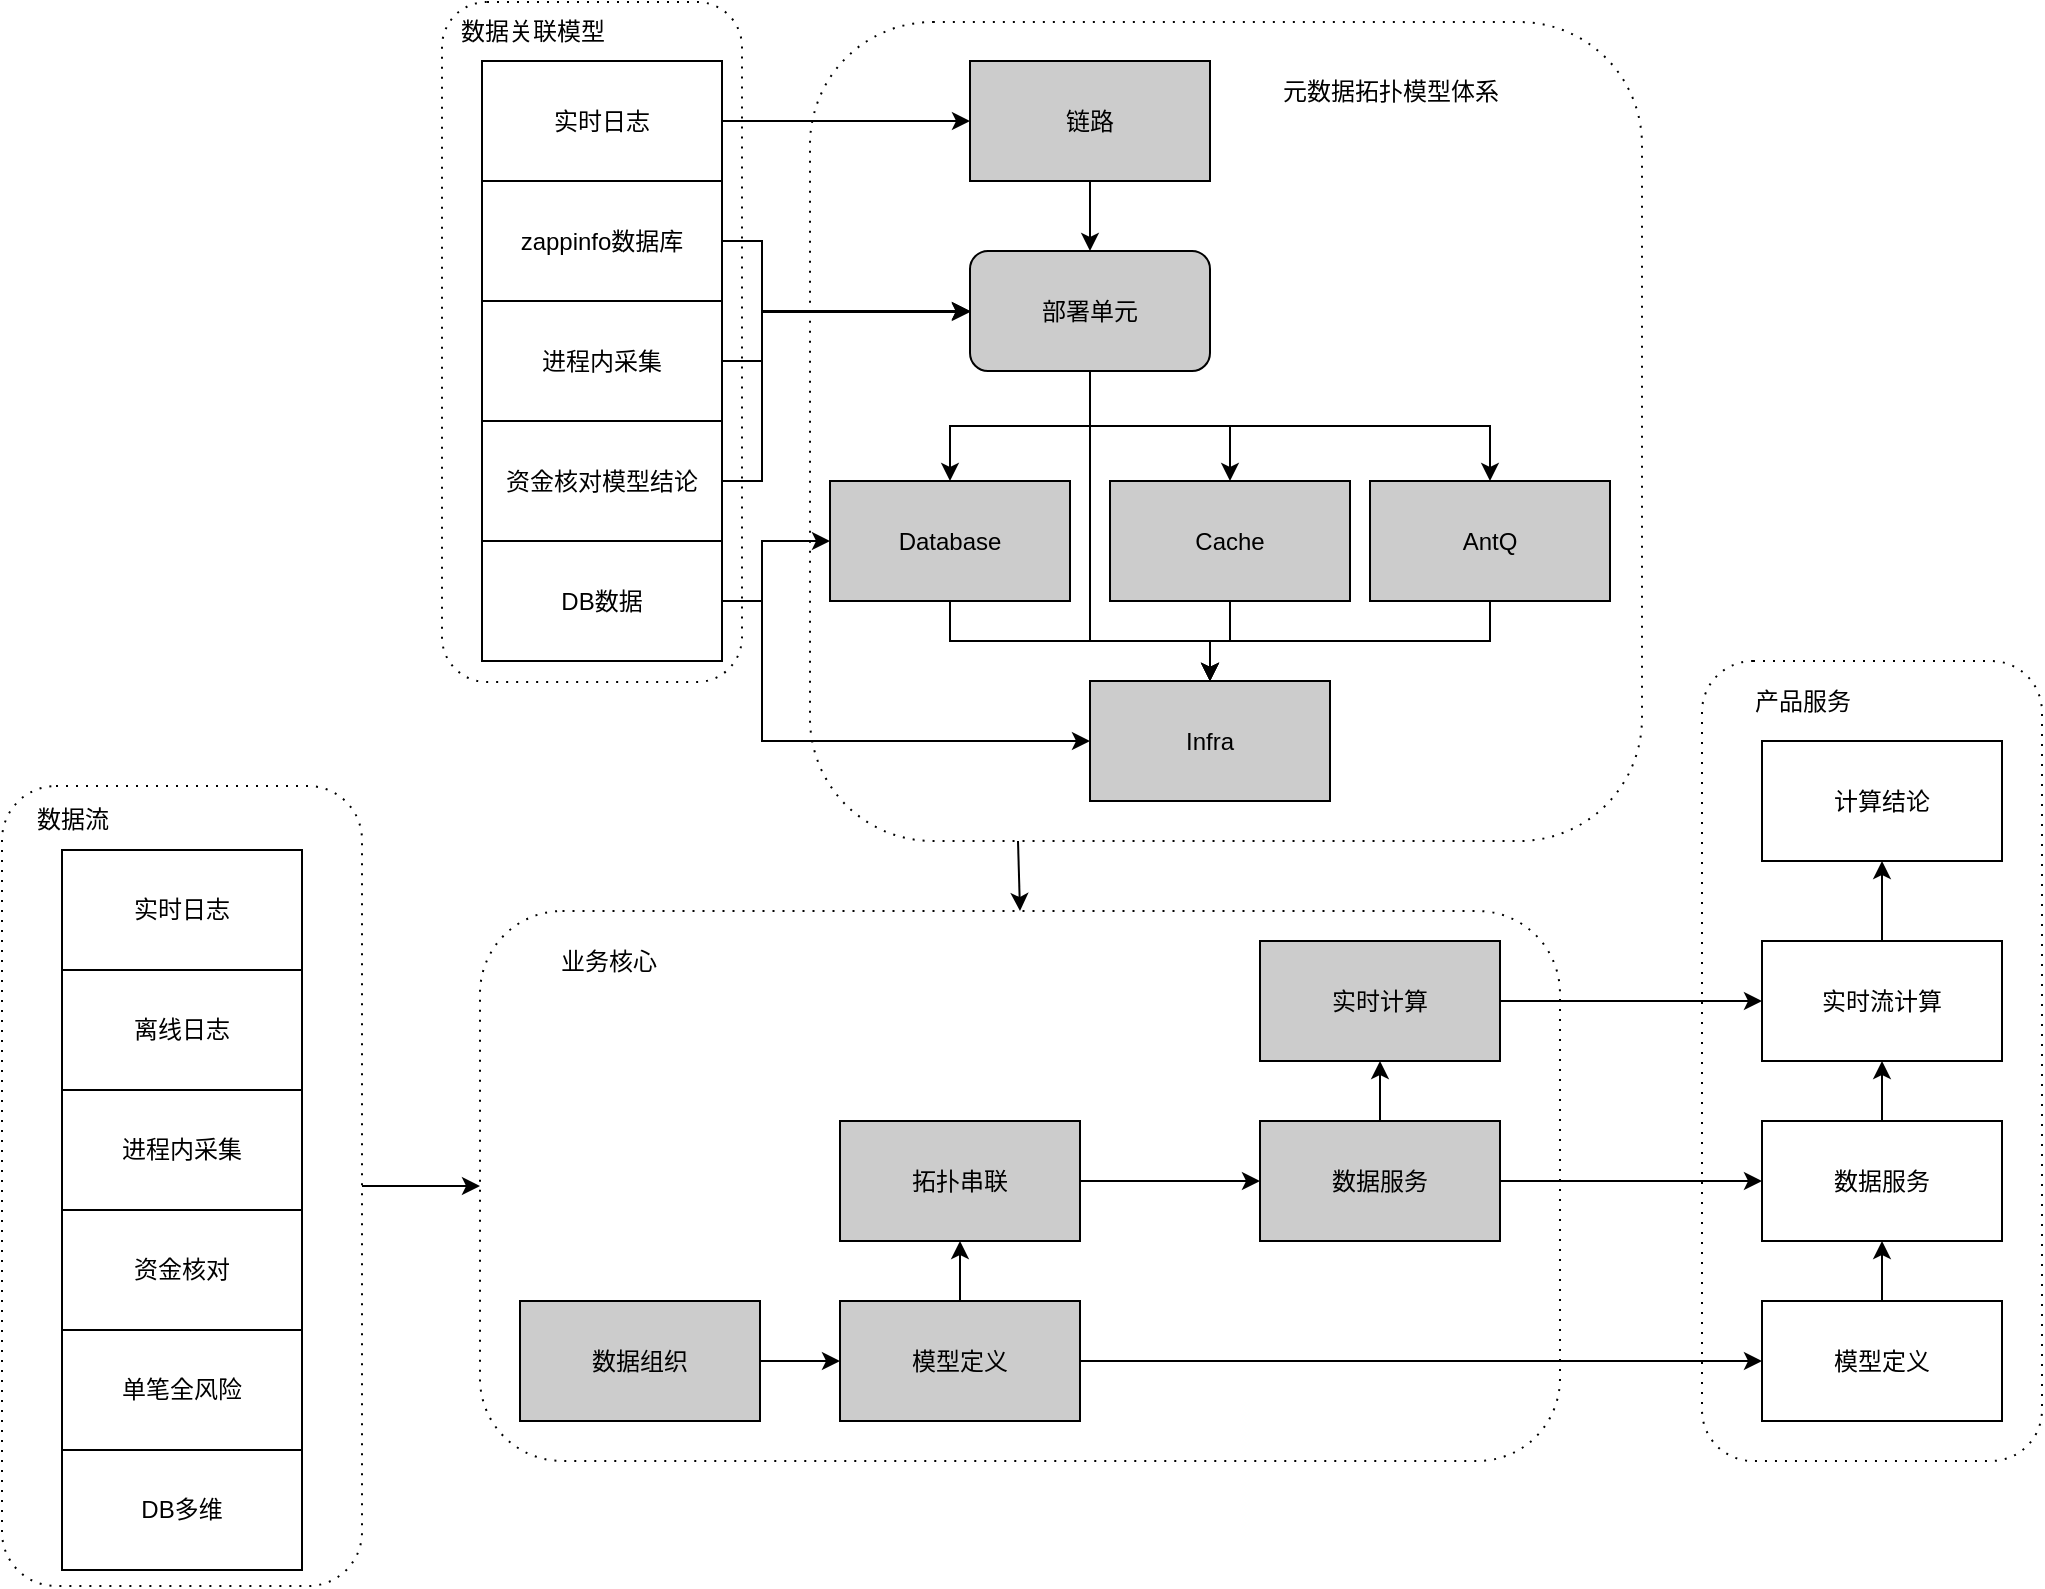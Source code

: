<mxfile version="14.5.1" type="github">
  <diagram id="4Ju_CABuPUIWSEjYzrBO" name="Page-1">
    <mxGraphModel dx="1426" dy="738" grid="1" gridSize="10" guides="1" tooltips="1" connect="1" arrows="1" fold="1" page="1" pageScale="1" pageWidth="827" pageHeight="1169" math="0" shadow="0">
      <root>
        <mxCell id="0" />
        <mxCell id="1" parent="0" />
        <mxCell id="dGtokaY4pilsKHvq2wna-14" value="" style="shape=ext;rounded=1;html=1;whiteSpace=wrap;dashed=1;dashPattern=1 4;" vertex="1" parent="1">
          <mxGeometry x="230" y="140" width="150" height="340" as="geometry" />
        </mxCell>
        <mxCell id="wZgGYjiPoPZgX4dvLE2r-19" value="" style="shape=ext;rounded=1;html=1;whiteSpace=wrap;dashed=1;dashPattern=1 4;" parent="1" vertex="1">
          <mxGeometry x="860" y="469.5" width="170" height="400" as="geometry" />
        </mxCell>
        <mxCell id="wZgGYjiPoPZgX4dvLE2r-18" value="" style="shape=ext;rounded=1;html=1;whiteSpace=wrap;dashed=1;dashPattern=1 4;" parent="1" vertex="1">
          <mxGeometry x="249" y="594.5" width="540" height="275" as="geometry" />
        </mxCell>
        <mxCell id="wZgGYjiPoPZgX4dvLE2r-23" style="edgeStyle=orthogonalEdgeStyle;rounded=0;orthogonalLoop=1;jettySize=auto;html=1;exitX=1;exitY=0.5;exitDx=0;exitDy=0;entryX=0;entryY=0.5;entryDx=0;entryDy=0;" parent="1" source="wZgGYjiPoPZgX4dvLE2r-17" target="wZgGYjiPoPZgX4dvLE2r-18" edge="1">
          <mxGeometry relative="1" as="geometry" />
        </mxCell>
        <mxCell id="wZgGYjiPoPZgX4dvLE2r-17" value="" style="shape=ext;rounded=1;html=1;whiteSpace=wrap;dashed=1;dashPattern=1 4;" parent="1" vertex="1">
          <mxGeometry x="10" y="532" width="180" height="400" as="geometry" />
        </mxCell>
        <mxCell id="wZgGYjiPoPZgX4dvLE2r-24" style="rounded=0;orthogonalLoop=1;jettySize=auto;html=1;exitX=0.25;exitY=1;exitDx=0;exitDy=0;entryX=0.5;entryY=0;entryDx=0;entryDy=0;" parent="1" source="O32i_MgARscnzORiwziN-19" target="wZgGYjiPoPZgX4dvLE2r-18" edge="1">
          <mxGeometry relative="1" as="geometry">
            <mxPoint x="564" y="569.5" as="targetPoint" />
            <mxPoint x="468" y="559" as="sourcePoint" />
          </mxGeometry>
        </mxCell>
        <mxCell id="O32i_MgARscnzORiwziN-19" value="" style="shape=ext;rounded=1;html=1;whiteSpace=wrap;dashed=1;dashPattern=1 4;" parent="1" vertex="1">
          <mxGeometry x="414" y="150" width="416" height="409.5" as="geometry" />
        </mxCell>
        <mxCell id="O32i_MgARscnzORiwziN-63" style="edgeStyle=none;rounded=0;orthogonalLoop=1;jettySize=auto;html=1;exitX=0.5;exitY=0;exitDx=0;exitDy=0;entryX=0.5;entryY=1;entryDx=0;entryDy=0;fillColor=#CCCCCC;" parent="1" source="O32i_MgARscnzORiwziN-7" target="O32i_MgARscnzORiwziN-18" edge="1">
          <mxGeometry relative="1" as="geometry">
            <mxPoint x="489" y="769.5" as="sourcePoint" />
          </mxGeometry>
        </mxCell>
        <mxCell id="wZgGYjiPoPZgX4dvLE2r-9" value="" style="edgeStyle=orthogonalEdgeStyle;rounded=0;orthogonalLoop=1;jettySize=auto;html=1;" parent="1" source="O32i_MgARscnzORiwziN-7" target="wZgGYjiPoPZgX4dvLE2r-8" edge="1">
          <mxGeometry relative="1" as="geometry" />
        </mxCell>
        <mxCell id="O32i_MgARscnzORiwziN-7" value="模型定义" style="rounded=0;whiteSpace=wrap;html=1;fillColor=#CCCCCC;" parent="1" vertex="1">
          <mxGeometry x="429" y="789.5" width="120" height="60" as="geometry" />
        </mxCell>
        <mxCell id="O32i_MgARscnzORiwziN-49" style="rounded=0;orthogonalLoop=1;jettySize=auto;html=1;exitX=0.5;exitY=1;exitDx=0;exitDy=0;fillColor=#CCCCCC;entryX=0.5;entryY=0;entryDx=0;entryDy=0;edgeStyle=orthogonalEdgeStyle;" parent="1" source="O32i_MgARscnzORiwziN-8" target="O32i_MgARscnzORiwziN-16" edge="1">
          <mxGeometry relative="1" as="geometry" />
        </mxCell>
        <mxCell id="O32i_MgARscnzORiwziN-8" value="链路" style="rounded=0;whiteSpace=wrap;html=1;fillColor=#CCCCCC;" parent="1" vertex="1">
          <mxGeometry x="494" y="169.5" width="120" height="60" as="geometry" />
        </mxCell>
        <mxCell id="O32i_MgARscnzORiwziN-9" value="离线日志" style="rounded=0;whiteSpace=wrap;html=1;fillColor=none;" parent="1" vertex="1">
          <mxGeometry x="40" y="624" width="120" height="60" as="geometry" />
        </mxCell>
        <mxCell id="O32i_MgARscnzORiwziN-10" value="资金核对" style="rounded=0;whiteSpace=wrap;html=1;fillColor=none;" parent="1" vertex="1">
          <mxGeometry x="40" y="744" width="120" height="60" as="geometry" />
        </mxCell>
        <mxCell id="O32i_MgARscnzORiwziN-11" value="单笔全风险" style="rounded=0;whiteSpace=wrap;html=1;fillColor=none;" parent="1" vertex="1">
          <mxGeometry x="40" y="804" width="120" height="60" as="geometry" />
        </mxCell>
        <mxCell id="O32i_MgARscnzORiwziN-59" style="rounded=0;orthogonalLoop=1;jettySize=auto;html=1;exitX=0.5;exitY=1;exitDx=0;exitDy=0;entryX=0.5;entryY=0;entryDx=0;entryDy=0;fillColor=#CCCCCC;edgeStyle=orthogonalEdgeStyle;" parent="1" source="O32i_MgARscnzORiwziN-12" target="O32i_MgARscnzORiwziN-15" edge="1">
          <mxGeometry relative="1" as="geometry" />
        </mxCell>
        <mxCell id="O32i_MgARscnzORiwziN-12" value="Database" style="rounded=0;whiteSpace=wrap;html=1;fillColor=#CCCCCC;" parent="1" vertex="1">
          <mxGeometry x="424" y="379.5" width="120" height="60" as="geometry" />
        </mxCell>
        <mxCell id="O32i_MgARscnzORiwziN-60" style="rounded=0;orthogonalLoop=1;jettySize=auto;html=1;exitX=0.5;exitY=1;exitDx=0;exitDy=0;entryX=0.5;entryY=0;entryDx=0;entryDy=0;fillColor=#CCCCCC;edgeStyle=orthogonalEdgeStyle;" parent="1" source="O32i_MgARscnzORiwziN-13" target="O32i_MgARscnzORiwziN-15" edge="1">
          <mxGeometry relative="1" as="geometry" />
        </mxCell>
        <mxCell id="O32i_MgARscnzORiwziN-13" value="Cache" style="rounded=0;whiteSpace=wrap;html=1;fillColor=#CCCCCC;" parent="1" vertex="1">
          <mxGeometry x="564" y="379.5" width="120" height="60" as="geometry" />
        </mxCell>
        <mxCell id="O32i_MgARscnzORiwziN-61" style="rounded=0;orthogonalLoop=1;jettySize=auto;html=1;exitX=0.5;exitY=1;exitDx=0;exitDy=0;entryX=0.5;entryY=0;entryDx=0;entryDy=0;fillColor=#CCCCCC;edgeStyle=orthogonalEdgeStyle;" parent="1" source="O32i_MgARscnzORiwziN-14" target="O32i_MgARscnzORiwziN-15" edge="1">
          <mxGeometry relative="1" as="geometry" />
        </mxCell>
        <mxCell id="O32i_MgARscnzORiwziN-14" value="AntQ" style="rounded=0;whiteSpace=wrap;html=1;fillColor=#CCCCCC;" parent="1" vertex="1">
          <mxGeometry x="694" y="379.5" width="120" height="60" as="geometry" />
        </mxCell>
        <mxCell id="O32i_MgARscnzORiwziN-15" value="Infra" style="rounded=0;whiteSpace=wrap;html=1;fillColor=#CCCCCC;" parent="1" vertex="1">
          <mxGeometry x="554" y="479.5" width="120" height="60" as="geometry" />
        </mxCell>
        <mxCell id="O32i_MgARscnzORiwziN-55" style="rounded=0;orthogonalLoop=1;jettySize=auto;html=1;exitX=0.5;exitY=1;exitDx=0;exitDy=0;entryX=0.5;entryY=0;entryDx=0;entryDy=0;edgeStyle=orthogonalEdgeStyle;" parent="1" source="O32i_MgARscnzORiwziN-16" target="O32i_MgARscnzORiwziN-12" edge="1">
          <mxGeometry relative="1" as="geometry" />
        </mxCell>
        <mxCell id="O32i_MgARscnzORiwziN-58" style="rounded=0;orthogonalLoop=1;jettySize=auto;html=1;exitX=0.5;exitY=1;exitDx=0;exitDy=0;entryX=0.5;entryY=0;entryDx=0;entryDy=0;edgeStyle=orthogonalEdgeStyle;" parent="1" source="O32i_MgARscnzORiwziN-16" target="O32i_MgARscnzORiwziN-15" edge="1">
          <mxGeometry relative="1" as="geometry">
            <Array as="points">
              <mxPoint x="554" y="459.5" />
              <mxPoint x="614" y="459.5" />
            </Array>
          </mxGeometry>
        </mxCell>
        <mxCell id="O32i_MgARscnzORiwziN-135" style="edgeStyle=orthogonalEdgeStyle;rounded=0;orthogonalLoop=1;jettySize=auto;html=1;exitX=0.5;exitY=1;exitDx=0;exitDy=0;entryX=0.5;entryY=0;entryDx=0;entryDy=0;fillColor=#E6E6E6;" parent="1" source="O32i_MgARscnzORiwziN-16" target="O32i_MgARscnzORiwziN-14" edge="1">
          <mxGeometry relative="1" as="geometry" />
        </mxCell>
        <mxCell id="O32i_MgARscnzORiwziN-136" style="edgeStyle=orthogonalEdgeStyle;rounded=0;orthogonalLoop=1;jettySize=auto;html=1;exitX=0.5;exitY=1;exitDx=0;exitDy=0;entryX=0.5;entryY=0;entryDx=0;entryDy=0;fillColor=#E6E6E6;" parent="1" source="O32i_MgARscnzORiwziN-16" target="O32i_MgARscnzORiwziN-13" edge="1">
          <mxGeometry relative="1" as="geometry" />
        </mxCell>
        <mxCell id="O32i_MgARscnzORiwziN-16" value="部署单元" style="rounded=1;whiteSpace=wrap;html=1;fillColor=#CCCCCC;" parent="1" vertex="1">
          <mxGeometry x="494" y="264.5" width="120" height="60" as="geometry" />
        </mxCell>
        <mxCell id="O32i_MgARscnzORiwziN-62" style="edgeStyle=none;rounded=0;orthogonalLoop=1;jettySize=auto;html=1;exitX=1;exitY=0.5;exitDx=0;exitDy=0;fillColor=#CCCCCC;" parent="1" source="O32i_MgARscnzORiwziN-17" target="O32i_MgARscnzORiwziN-7" edge="1">
          <mxGeometry relative="1" as="geometry" />
        </mxCell>
        <mxCell id="O32i_MgARscnzORiwziN-17" value="数据组织" style="rounded=0;whiteSpace=wrap;html=1;fillColor=#CCCCCC;" parent="1" vertex="1">
          <mxGeometry x="269" y="789.5" width="120" height="60" as="geometry" />
        </mxCell>
        <mxCell id="O32i_MgARscnzORiwziN-64" style="edgeStyle=none;rounded=0;orthogonalLoop=1;jettySize=auto;html=1;exitX=1;exitY=0.5;exitDx=0;exitDy=0;entryX=0;entryY=0.5;entryDx=0;entryDy=0;fillColor=#CCCCCC;" parent="1" source="O32i_MgARscnzORiwziN-18" target="O32i_MgARscnzORiwziN-20" edge="1">
          <mxGeometry relative="1" as="geometry" />
        </mxCell>
        <mxCell id="O32i_MgARscnzORiwziN-18" value="拓扑串联" style="rounded=0;whiteSpace=wrap;html=1;fillColor=#CCCCCC;" parent="1" vertex="1">
          <mxGeometry x="429" y="699.5" width="120" height="60" as="geometry" />
        </mxCell>
        <mxCell id="wZgGYjiPoPZgX4dvLE2r-4" value="" style="edgeStyle=orthogonalEdgeStyle;rounded=0;orthogonalLoop=1;jettySize=auto;html=1;" parent="1" source="O32i_MgARscnzORiwziN-20" target="wZgGYjiPoPZgX4dvLE2r-3" edge="1">
          <mxGeometry relative="1" as="geometry" />
        </mxCell>
        <mxCell id="wZgGYjiPoPZgX4dvLE2r-7" value="" style="edgeStyle=orthogonalEdgeStyle;rounded=0;orthogonalLoop=1;jettySize=auto;html=1;" parent="1" source="O32i_MgARscnzORiwziN-20" target="wZgGYjiPoPZgX4dvLE2r-6" edge="1">
          <mxGeometry relative="1" as="geometry" />
        </mxCell>
        <mxCell id="O32i_MgARscnzORiwziN-20" value="数据服务" style="rounded=0;whiteSpace=wrap;html=1;fillColor=#CCCCCC;" parent="1" vertex="1">
          <mxGeometry x="639" y="699.5" width="120" height="60" as="geometry" />
        </mxCell>
        <mxCell id="O32i_MgARscnzORiwziN-120" value="元数据拓扑模型体系" style="text;html=1;align=center;verticalAlign=middle;resizable=0;points=[];autosize=1;" parent="1" vertex="1">
          <mxGeometry x="644" y="175" width="120" height="20" as="geometry" />
        </mxCell>
        <mxCell id="O32i_MgARscnzORiwziN-131" value="进程内采集" style="rounded=1;whiteSpace=wrap;html=1;fillColor=none;arcSize=0;" parent="1" vertex="1">
          <mxGeometry x="40" y="684" width="120" height="60" as="geometry" />
        </mxCell>
        <mxCell id="O32i_MgARscnzORiwziN-133" value="DB多维" style="rounded=1;whiteSpace=wrap;html=1;fillColor=none;arcSize=0;" parent="1" vertex="1">
          <mxGeometry x="40" y="864" width="120" height="60" as="geometry" />
        </mxCell>
        <mxCell id="wZgGYjiPoPZgX4dvLE2r-11" value="" style="edgeStyle=orthogonalEdgeStyle;rounded=0;orthogonalLoop=1;jettySize=auto;html=1;" parent="1" source="wZgGYjiPoPZgX4dvLE2r-3" target="wZgGYjiPoPZgX4dvLE2r-10" edge="1">
          <mxGeometry relative="1" as="geometry" />
        </mxCell>
        <mxCell id="wZgGYjiPoPZgX4dvLE2r-3" value="实时计算" style="rounded=0;whiteSpace=wrap;html=1;fillColor=#CCCCCC;" parent="1" vertex="1">
          <mxGeometry x="639" y="609.5" width="120" height="60" as="geometry" />
        </mxCell>
        <mxCell id="wZgGYjiPoPZgX4dvLE2r-5" value="实时日志" style="rounded=0;whiteSpace=wrap;html=1;fillColor=none;" parent="1" vertex="1">
          <mxGeometry x="40" y="564" width="120" height="60" as="geometry" />
        </mxCell>
        <mxCell id="wZgGYjiPoPZgX4dvLE2r-14" value="" style="edgeStyle=orthogonalEdgeStyle;rounded=0;orthogonalLoop=1;jettySize=auto;html=1;" parent="1" source="wZgGYjiPoPZgX4dvLE2r-6" target="wZgGYjiPoPZgX4dvLE2r-10" edge="1">
          <mxGeometry relative="1" as="geometry" />
        </mxCell>
        <mxCell id="wZgGYjiPoPZgX4dvLE2r-6" value="数据服务" style="rounded=0;whiteSpace=wrap;html=1;fillColor=none;" parent="1" vertex="1">
          <mxGeometry x="890" y="699.5" width="120" height="60" as="geometry" />
        </mxCell>
        <mxCell id="wZgGYjiPoPZgX4dvLE2r-16" style="edgeStyle=orthogonalEdgeStyle;rounded=0;orthogonalLoop=1;jettySize=auto;html=1;exitX=0.5;exitY=0;exitDx=0;exitDy=0;entryX=0.5;entryY=1;entryDx=0;entryDy=0;" parent="1" source="wZgGYjiPoPZgX4dvLE2r-8" target="wZgGYjiPoPZgX4dvLE2r-6" edge="1">
          <mxGeometry relative="1" as="geometry" />
        </mxCell>
        <mxCell id="wZgGYjiPoPZgX4dvLE2r-8" value="模型定义" style="rounded=0;whiteSpace=wrap;html=1;fillColor=none;" parent="1" vertex="1">
          <mxGeometry x="890" y="789.5" width="120" height="60" as="geometry" />
        </mxCell>
        <mxCell id="wZgGYjiPoPZgX4dvLE2r-13" value="" style="edgeStyle=orthogonalEdgeStyle;rounded=0;orthogonalLoop=1;jettySize=auto;html=1;" parent="1" source="wZgGYjiPoPZgX4dvLE2r-10" target="wZgGYjiPoPZgX4dvLE2r-12" edge="1">
          <mxGeometry relative="1" as="geometry" />
        </mxCell>
        <mxCell id="wZgGYjiPoPZgX4dvLE2r-10" value="实时流计算" style="rounded=0;whiteSpace=wrap;html=1;fillColor=none;" parent="1" vertex="1">
          <mxGeometry x="890" y="609.5" width="120" height="60" as="geometry" />
        </mxCell>
        <mxCell id="wZgGYjiPoPZgX4dvLE2r-12" value="计算结论" style="rounded=0;whiteSpace=wrap;html=1;fillColor=none;" parent="1" vertex="1">
          <mxGeometry x="890" y="509.5" width="120" height="60" as="geometry" />
        </mxCell>
        <mxCell id="wZgGYjiPoPZgX4dvLE2r-20" value="产品服务" style="text;html=1;align=center;verticalAlign=middle;resizable=0;points=[];autosize=1;" parent="1" vertex="1">
          <mxGeometry x="880" y="479.5" width="60" height="20" as="geometry" />
        </mxCell>
        <mxCell id="wZgGYjiPoPZgX4dvLE2r-21" value="业务核心" style="text;html=1;align=center;verticalAlign=middle;resizable=0;points=[];autosize=1;" parent="1" vertex="1">
          <mxGeometry x="283" y="609.5" width="60" height="20" as="geometry" />
        </mxCell>
        <mxCell id="wZgGYjiPoPZgX4dvLE2r-22" value="数据流" style="text;html=1;align=center;verticalAlign=middle;resizable=0;points=[];autosize=1;" parent="1" vertex="1">
          <mxGeometry x="20" y="539" width="50" height="20" as="geometry" />
        </mxCell>
        <mxCell id="dGtokaY4pilsKHvq2wna-8" style="edgeStyle=orthogonalEdgeStyle;rounded=0;orthogonalLoop=1;jettySize=auto;html=1;exitX=1;exitY=0.5;exitDx=0;exitDy=0;entryX=0;entryY=0.5;entryDx=0;entryDy=0;" edge="1" parent="1" source="dGtokaY4pilsKHvq2wna-1" target="O32i_MgARscnzORiwziN-16">
          <mxGeometry relative="1" as="geometry">
            <Array as="points">
              <mxPoint x="390" y="259" />
              <mxPoint x="390" y="295" />
            </Array>
          </mxGeometry>
        </mxCell>
        <mxCell id="dGtokaY4pilsKHvq2wna-1" value="zappinfo数据库" style="rounded=0;whiteSpace=wrap;html=1;fillColor=none;" vertex="1" parent="1">
          <mxGeometry x="250" y="229.5" width="120" height="60" as="geometry" />
        </mxCell>
        <mxCell id="dGtokaY4pilsKHvq2wna-10" style="edgeStyle=orthogonalEdgeStyle;rounded=0;orthogonalLoop=1;jettySize=auto;html=1;exitX=1;exitY=0.5;exitDx=0;exitDy=0;" edge="1" parent="1" source="dGtokaY4pilsKHvq2wna-2" target="O32i_MgARscnzORiwziN-16">
          <mxGeometry relative="1" as="geometry">
            <Array as="points">
              <mxPoint x="390" y="379" />
              <mxPoint x="390" y="295" />
            </Array>
          </mxGeometry>
        </mxCell>
        <mxCell id="dGtokaY4pilsKHvq2wna-2" value="资金核对模型结论" style="rounded=0;whiteSpace=wrap;html=1;fillColor=none;" vertex="1" parent="1">
          <mxGeometry x="250" y="349.5" width="120" height="60" as="geometry" />
        </mxCell>
        <mxCell id="dGtokaY4pilsKHvq2wna-9" style="edgeStyle=orthogonalEdgeStyle;rounded=0;orthogonalLoop=1;jettySize=auto;html=1;exitX=1;exitY=0.5;exitDx=0;exitDy=0;entryX=0;entryY=0.5;entryDx=0;entryDy=0;" edge="1" parent="1" source="dGtokaY4pilsKHvq2wna-4" target="O32i_MgARscnzORiwziN-16">
          <mxGeometry relative="1" as="geometry">
            <Array as="points">
              <mxPoint x="390" y="319" />
              <mxPoint x="390" y="295" />
            </Array>
          </mxGeometry>
        </mxCell>
        <mxCell id="dGtokaY4pilsKHvq2wna-4" value="进程内采集" style="rounded=1;whiteSpace=wrap;html=1;fillColor=none;arcSize=0;" vertex="1" parent="1">
          <mxGeometry x="250" y="289.5" width="120" height="60" as="geometry" />
        </mxCell>
        <mxCell id="dGtokaY4pilsKHvq2wna-11" style="edgeStyle=orthogonalEdgeStyle;rounded=0;orthogonalLoop=1;jettySize=auto;html=1;exitX=1;exitY=0.5;exitDx=0;exitDy=0;entryX=0;entryY=0.5;entryDx=0;entryDy=0;" edge="1" parent="1" source="dGtokaY4pilsKHvq2wna-5" target="O32i_MgARscnzORiwziN-12">
          <mxGeometry relative="1" as="geometry">
            <Array as="points">
              <mxPoint x="390" y="440" />
              <mxPoint x="390" y="410" />
            </Array>
          </mxGeometry>
        </mxCell>
        <mxCell id="dGtokaY4pilsKHvq2wna-13" style="edgeStyle=orthogonalEdgeStyle;rounded=0;orthogonalLoop=1;jettySize=auto;html=1;exitX=1;exitY=0.5;exitDx=0;exitDy=0;entryX=0;entryY=0.5;entryDx=0;entryDy=0;" edge="1" parent="1" source="dGtokaY4pilsKHvq2wna-5" target="O32i_MgARscnzORiwziN-15">
          <mxGeometry relative="1" as="geometry">
            <Array as="points">
              <mxPoint x="390" y="440" />
              <mxPoint x="390" y="510" />
            </Array>
          </mxGeometry>
        </mxCell>
        <mxCell id="dGtokaY4pilsKHvq2wna-5" value="DB数据" style="rounded=1;whiteSpace=wrap;html=1;fillColor=none;arcSize=0;" vertex="1" parent="1">
          <mxGeometry x="250" y="409.5" width="120" height="60" as="geometry" />
        </mxCell>
        <mxCell id="dGtokaY4pilsKHvq2wna-7" style="edgeStyle=orthogonalEdgeStyle;rounded=0;orthogonalLoop=1;jettySize=auto;html=1;exitX=1;exitY=0.5;exitDx=0;exitDy=0;entryX=0;entryY=0.5;entryDx=0;entryDy=0;" edge="1" parent="1" source="dGtokaY4pilsKHvq2wna-6" target="O32i_MgARscnzORiwziN-8">
          <mxGeometry relative="1" as="geometry" />
        </mxCell>
        <mxCell id="dGtokaY4pilsKHvq2wna-6" value="实时日志" style="rounded=0;whiteSpace=wrap;html=1;fillColor=none;" vertex="1" parent="1">
          <mxGeometry x="250" y="169.5" width="120" height="60" as="geometry" />
        </mxCell>
        <mxCell id="dGtokaY4pilsKHvq2wna-15" value="数据关联模型" style="text;html=1;align=center;verticalAlign=middle;resizable=0;points=[];autosize=1;" vertex="1" parent="1">
          <mxGeometry x="230" y="144.5" width="90" height="20" as="geometry" />
        </mxCell>
      </root>
    </mxGraphModel>
  </diagram>
</mxfile>
